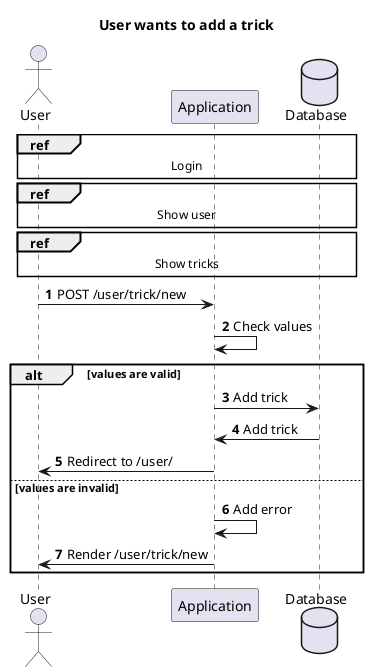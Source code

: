 @startuml
autonumber
title       User wants to add a trick
actor       User
participant Application
database    Database

ref over User, Application, Database: Login
ref over User, Application, Database: Show user
ref over User, Application, Database: Show tricks

User -> Application: POST /user/trick/new
Application -> Application: Check values
alt values are valid
    Application -> Database: Add trick
    Database -> Application: Add trick
    Application -> User: Redirect to /user/
else values are invalid
    Application -> Application: Add error
    Application -> User: Render /user/trick/new
end

@enduml
